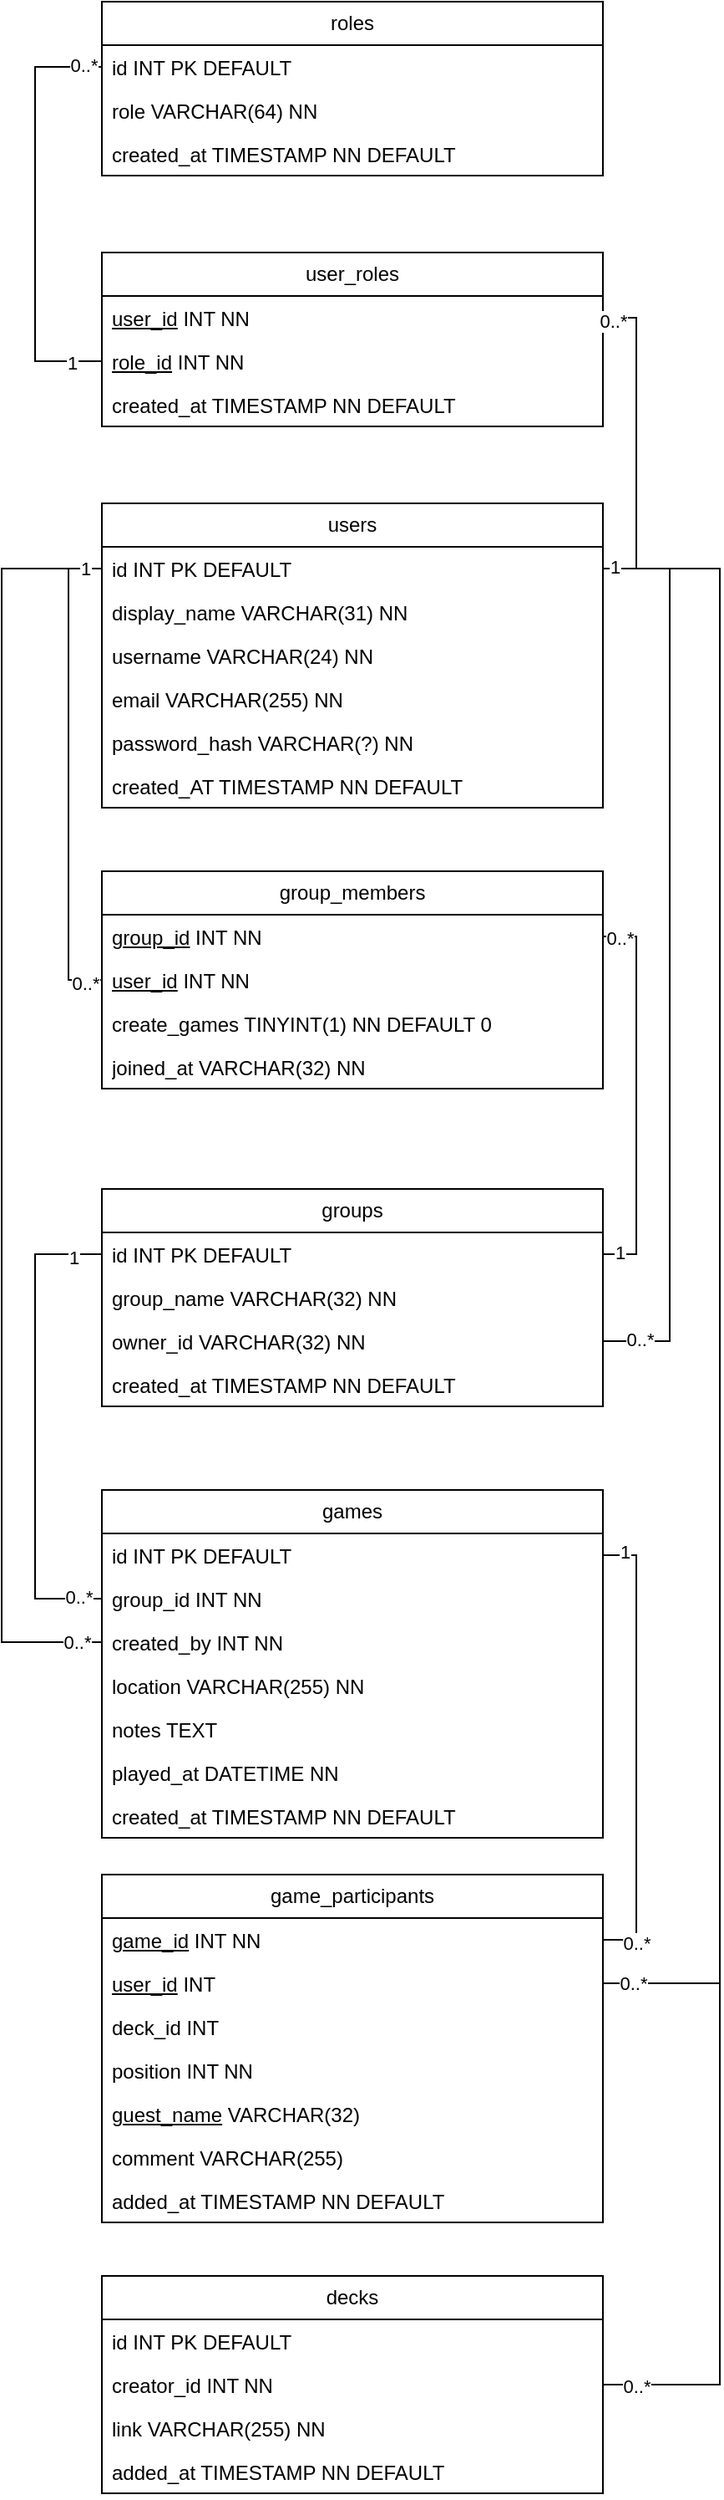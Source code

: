 <mxfile version="26.2.13">
  <diagram name="Page-1" id="RY722GMoq1TX4iEJBXom">
    <mxGraphModel dx="985" dy="1619" grid="1" gridSize="10" guides="1" tooltips="1" connect="1" arrows="1" fold="1" page="1" pageScale="1" pageWidth="850" pageHeight="1100" math="0" shadow="0">
      <root>
        <mxCell id="0" />
        <mxCell id="1" parent="0" />
        <mxCell id="fBghDIhBLIJU0DGQ0pHI-5" value="users" style="swimlane;fontStyle=0;childLayout=stackLayout;horizontal=1;startSize=26;fillColor=none;horizontalStack=0;resizeParent=1;resizeParentMax=0;resizeLast=0;collapsible=1;marginBottom=0;whiteSpace=wrap;html=1;" parent="1" vertex="1">
          <mxGeometry x="70" y="100" width="300" height="182" as="geometry" />
        </mxCell>
        <mxCell id="fBghDIhBLIJU0DGQ0pHI-6" value="id INT PK DEFAULT" style="text;strokeColor=none;fillColor=none;align=left;verticalAlign=top;spacingLeft=4;spacingRight=4;overflow=hidden;rotatable=0;points=[[0,0.5],[1,0.5]];portConstraint=eastwest;whiteSpace=wrap;html=1;" parent="fBghDIhBLIJU0DGQ0pHI-5" vertex="1">
          <mxGeometry y="26" width="300" height="26" as="geometry" />
        </mxCell>
        <mxCell id="fBghDIhBLIJU0DGQ0pHI-7" value="display_name VARCHAR(31) NN" style="text;strokeColor=none;fillColor=none;align=left;verticalAlign=top;spacingLeft=4;spacingRight=4;overflow=hidden;rotatable=0;points=[[0,0.5],[1,0.5]];portConstraint=eastwest;whiteSpace=wrap;html=1;" parent="fBghDIhBLIJU0DGQ0pHI-5" vertex="1">
          <mxGeometry y="52" width="300" height="26" as="geometry" />
        </mxCell>
        <mxCell id="fBghDIhBLIJU0DGQ0pHI-8" value="username VARCHAR(24) NN" style="text;strokeColor=none;fillColor=none;align=left;verticalAlign=top;spacingLeft=4;spacingRight=4;overflow=hidden;rotatable=0;points=[[0,0.5],[1,0.5]];portConstraint=eastwest;whiteSpace=wrap;html=1;" parent="fBghDIhBLIJU0DGQ0pHI-5" vertex="1">
          <mxGeometry y="78" width="300" height="26" as="geometry" />
        </mxCell>
        <mxCell id="fBghDIhBLIJU0DGQ0pHI-9" value="email VARCHAR(255) NN" style="text;strokeColor=none;fillColor=none;align=left;verticalAlign=top;spacingLeft=4;spacingRight=4;overflow=hidden;rotatable=0;points=[[0,0.5],[1,0.5]];portConstraint=eastwest;whiteSpace=wrap;html=1;" parent="fBghDIhBLIJU0DGQ0pHI-5" vertex="1">
          <mxGeometry y="104" width="300" height="26" as="geometry" />
        </mxCell>
        <mxCell id="fBghDIhBLIJU0DGQ0pHI-10" value="password_hash VARCHAR(?) NN" style="text;strokeColor=none;fillColor=none;align=left;verticalAlign=top;spacingLeft=4;spacingRight=4;overflow=hidden;rotatable=0;points=[[0,0.5],[1,0.5]];portConstraint=eastwest;whiteSpace=wrap;html=1;" parent="fBghDIhBLIJU0DGQ0pHI-5" vertex="1">
          <mxGeometry y="130" width="300" height="26" as="geometry" />
        </mxCell>
        <mxCell id="fBghDIhBLIJU0DGQ0pHI-11" value="created_AT TIMESTAMP NN DEFAULT" style="text;strokeColor=none;fillColor=none;align=left;verticalAlign=top;spacingLeft=4;spacingRight=4;overflow=hidden;rotatable=0;points=[[0,0.5],[1,0.5]];portConstraint=eastwest;whiteSpace=wrap;html=1;" parent="fBghDIhBLIJU0DGQ0pHI-5" vertex="1">
          <mxGeometry y="156" width="300" height="26" as="geometry" />
        </mxCell>
        <mxCell id="fBghDIhBLIJU0DGQ0pHI-12" value="roles" style="swimlane;fontStyle=0;childLayout=stackLayout;horizontal=1;startSize=26;fillColor=none;horizontalStack=0;resizeParent=1;resizeParentMax=0;resizeLast=0;collapsible=1;marginBottom=0;whiteSpace=wrap;html=1;" parent="1" vertex="1">
          <mxGeometry x="70" y="-200" width="300" height="104" as="geometry" />
        </mxCell>
        <mxCell id="fBghDIhBLIJU0DGQ0pHI-13" value="id INT PK DEFAULT" style="text;strokeColor=none;fillColor=none;align=left;verticalAlign=top;spacingLeft=4;spacingRight=4;overflow=hidden;rotatable=0;points=[[0,0.5],[1,0.5]];portConstraint=eastwest;whiteSpace=wrap;html=1;" parent="fBghDIhBLIJU0DGQ0pHI-12" vertex="1">
          <mxGeometry y="26" width="300" height="26" as="geometry" />
        </mxCell>
        <mxCell id="fBghDIhBLIJU0DGQ0pHI-14" value="role VARCHAR(64) NN" style="text;strokeColor=none;fillColor=none;align=left;verticalAlign=top;spacingLeft=4;spacingRight=4;overflow=hidden;rotatable=0;points=[[0,0.5],[1,0.5]];portConstraint=eastwest;whiteSpace=wrap;html=1;" parent="fBghDIhBLIJU0DGQ0pHI-12" vertex="1">
          <mxGeometry y="52" width="300" height="26" as="geometry" />
        </mxCell>
        <mxCell id="fBghDIhBLIJU0DGQ0pHI-15" value="created_at TIMESTAMP NN DEFAULT" style="text;strokeColor=none;fillColor=none;align=left;verticalAlign=top;spacingLeft=4;spacingRight=4;overflow=hidden;rotatable=0;points=[[0,0.5],[1,0.5]];portConstraint=eastwest;whiteSpace=wrap;html=1;" parent="fBghDIhBLIJU0DGQ0pHI-12" vertex="1">
          <mxGeometry y="78" width="300" height="26" as="geometry" />
        </mxCell>
        <mxCell id="fBghDIhBLIJU0DGQ0pHI-19" value="user_roles" style="swimlane;fontStyle=0;childLayout=stackLayout;horizontal=1;startSize=26;fillColor=none;horizontalStack=0;resizeParent=1;resizeParentMax=0;resizeLast=0;collapsible=1;marginBottom=0;whiteSpace=wrap;html=1;" parent="1" vertex="1">
          <mxGeometry x="70" y="-50" width="300" height="104" as="geometry" />
        </mxCell>
        <mxCell id="fBghDIhBLIJU0DGQ0pHI-20" value="&lt;u&gt;user_id&lt;/u&gt; INT NN" style="text;strokeColor=none;fillColor=none;align=left;verticalAlign=top;spacingLeft=4;spacingRight=4;overflow=hidden;rotatable=0;points=[[0,0.5],[1,0.5]];portConstraint=eastwest;whiteSpace=wrap;html=1;" parent="fBghDIhBLIJU0DGQ0pHI-19" vertex="1">
          <mxGeometry y="26" width="300" height="26" as="geometry" />
        </mxCell>
        <mxCell id="fBghDIhBLIJU0DGQ0pHI-21" value="&lt;u&gt;role_id&lt;/u&gt; INT NN" style="text;strokeColor=none;fillColor=none;align=left;verticalAlign=top;spacingLeft=4;spacingRight=4;overflow=hidden;rotatable=0;points=[[0,0.5],[1,0.5]];portConstraint=eastwest;whiteSpace=wrap;html=1;" parent="fBghDIhBLIJU0DGQ0pHI-19" vertex="1">
          <mxGeometry y="52" width="300" height="26" as="geometry" />
        </mxCell>
        <mxCell id="fBghDIhBLIJU0DGQ0pHI-22" value="created_at TIMESTAMP NN DEFAULT" style="text;strokeColor=none;fillColor=none;align=left;verticalAlign=top;spacingLeft=4;spacingRight=4;overflow=hidden;rotatable=0;points=[[0,0.5],[1,0.5]];portConstraint=eastwest;whiteSpace=wrap;html=1;" parent="fBghDIhBLIJU0DGQ0pHI-19" vertex="1">
          <mxGeometry y="78" width="300" height="26" as="geometry" />
        </mxCell>
        <mxCell id="fBghDIhBLIJU0DGQ0pHI-23" style="edgeStyle=orthogonalEdgeStyle;rounded=0;orthogonalLoop=1;jettySize=auto;html=1;entryX=0;entryY=0.5;entryDx=0;entryDy=0;endArrow=none;startFill=0;" parent="1" source="fBghDIhBLIJU0DGQ0pHI-21" target="fBghDIhBLIJU0DGQ0pHI-13" edge="1">
          <mxGeometry relative="1" as="geometry">
            <Array as="points">
              <mxPoint x="30" y="15" />
              <mxPoint x="30" y="-161" />
            </Array>
          </mxGeometry>
        </mxCell>
        <mxCell id="fBghDIhBLIJU0DGQ0pHI-25" value="0..*" style="edgeLabel;html=1;align=center;verticalAlign=middle;resizable=0;points=[];" parent="fBghDIhBLIJU0DGQ0pHI-23" vertex="1" connectable="0">
          <mxGeometry x="0.91" y="1" relative="1" as="geometry">
            <mxPoint as="offset" />
          </mxGeometry>
        </mxCell>
        <mxCell id="fBghDIhBLIJU0DGQ0pHI-26" value="1" style="edgeLabel;html=1;align=center;verticalAlign=middle;resizable=0;points=[];" parent="fBghDIhBLIJU0DGQ0pHI-23" vertex="1" connectable="0">
          <mxGeometry x="-0.861" y="1" relative="1" as="geometry">
            <mxPoint as="offset" />
          </mxGeometry>
        </mxCell>
        <mxCell id="fBghDIhBLIJU0DGQ0pHI-24" style="edgeStyle=orthogonalEdgeStyle;rounded=0;orthogonalLoop=1;jettySize=auto;html=1;entryX=1;entryY=0.5;entryDx=0;entryDy=0;endArrow=none;startFill=0;" parent="1" source="fBghDIhBLIJU0DGQ0pHI-20" target="fBghDIhBLIJU0DGQ0pHI-6" edge="1">
          <mxGeometry relative="1" as="geometry">
            <Array as="points">
              <mxPoint x="390" y="-11" />
              <mxPoint x="390" y="139" />
            </Array>
          </mxGeometry>
        </mxCell>
        <mxCell id="fBghDIhBLIJU0DGQ0pHI-27" value="0..*" style="edgeLabel;html=1;align=center;verticalAlign=middle;resizable=0;points=[];" parent="fBghDIhBLIJU0DGQ0pHI-24" vertex="1" connectable="0">
          <mxGeometry x="-0.855" y="-2" relative="1" as="geometry">
            <mxPoint x="-8" as="offset" />
          </mxGeometry>
        </mxCell>
        <mxCell id="fBghDIhBLIJU0DGQ0pHI-29" value="groups" style="swimlane;fontStyle=0;childLayout=stackLayout;horizontal=1;startSize=26;fillColor=none;horizontalStack=0;resizeParent=1;resizeParentMax=0;resizeLast=0;collapsible=1;marginBottom=0;whiteSpace=wrap;html=1;" parent="1" vertex="1">
          <mxGeometry x="70" y="510" width="300" height="130" as="geometry" />
        </mxCell>
        <mxCell id="fBghDIhBLIJU0DGQ0pHI-30" value="id INT PK DEFAULT" style="text;strokeColor=none;fillColor=none;align=left;verticalAlign=top;spacingLeft=4;spacingRight=4;overflow=hidden;rotatable=0;points=[[0,0.5],[1,0.5]];portConstraint=eastwest;whiteSpace=wrap;html=1;" parent="fBghDIhBLIJU0DGQ0pHI-29" vertex="1">
          <mxGeometry y="26" width="300" height="26" as="geometry" />
        </mxCell>
        <mxCell id="fBghDIhBLIJU0DGQ0pHI-31" value="group_name VARCHAR(32) NN" style="text;strokeColor=none;fillColor=none;align=left;verticalAlign=top;spacingLeft=4;spacingRight=4;overflow=hidden;rotatable=0;points=[[0,0.5],[1,0.5]];portConstraint=eastwest;whiteSpace=wrap;html=1;" parent="fBghDIhBLIJU0DGQ0pHI-29" vertex="1">
          <mxGeometry y="52" width="300" height="26" as="geometry" />
        </mxCell>
        <mxCell id="fBghDIhBLIJU0DGQ0pHI-32" value="owner_id VARCHAR(32) NN" style="text;strokeColor=none;fillColor=none;align=left;verticalAlign=top;spacingLeft=4;spacingRight=4;overflow=hidden;rotatable=0;points=[[0,0.5],[1,0.5]];portConstraint=eastwest;whiteSpace=wrap;html=1;" parent="fBghDIhBLIJU0DGQ0pHI-29" vertex="1">
          <mxGeometry y="78" width="300" height="26" as="geometry" />
        </mxCell>
        <mxCell id="fBghDIhBLIJU0DGQ0pHI-33" value="created_at TIMESTAMP NN DEFAULT" style="text;strokeColor=none;fillColor=none;align=left;verticalAlign=top;spacingLeft=4;spacingRight=4;overflow=hidden;rotatable=0;points=[[0,0.5],[1,0.5]];portConstraint=eastwest;whiteSpace=wrap;html=1;" parent="fBghDIhBLIJU0DGQ0pHI-29" vertex="1">
          <mxGeometry y="104" width="300" height="26" as="geometry" />
        </mxCell>
        <mxCell id="fBghDIhBLIJU0DGQ0pHI-36" value="group_members" style="swimlane;fontStyle=0;childLayout=stackLayout;horizontal=1;startSize=26;fillColor=none;horizontalStack=0;resizeParent=1;resizeParentMax=0;resizeLast=0;collapsible=1;marginBottom=0;whiteSpace=wrap;html=1;" parent="1" vertex="1">
          <mxGeometry x="70" y="320" width="300" height="130" as="geometry" />
        </mxCell>
        <mxCell id="fBghDIhBLIJU0DGQ0pHI-37" value="&lt;u&gt;group_id&lt;/u&gt; INT NN" style="text;strokeColor=none;fillColor=none;align=left;verticalAlign=top;spacingLeft=4;spacingRight=4;overflow=hidden;rotatable=0;points=[[0,0.5],[1,0.5]];portConstraint=eastwest;whiteSpace=wrap;html=1;" parent="fBghDIhBLIJU0DGQ0pHI-36" vertex="1">
          <mxGeometry y="26" width="300" height="26" as="geometry" />
        </mxCell>
        <mxCell id="fBghDIhBLIJU0DGQ0pHI-38" value="&lt;u&gt;user_id&lt;/u&gt; INT NN" style="text;strokeColor=none;fillColor=none;align=left;verticalAlign=top;spacingLeft=4;spacingRight=4;overflow=hidden;rotatable=0;points=[[0,0.5],[1,0.5]];portConstraint=eastwest;whiteSpace=wrap;html=1;" parent="fBghDIhBLIJU0DGQ0pHI-36" vertex="1">
          <mxGeometry y="52" width="300" height="26" as="geometry" />
        </mxCell>
        <mxCell id="fBghDIhBLIJU0DGQ0pHI-39" value="create_games TINYINT(1) NN DEFAULT 0" style="text;strokeColor=none;fillColor=none;align=left;verticalAlign=top;spacingLeft=4;spacingRight=4;overflow=hidden;rotatable=0;points=[[0,0.5],[1,0.5]];portConstraint=eastwest;whiteSpace=wrap;html=1;" parent="fBghDIhBLIJU0DGQ0pHI-36" vertex="1">
          <mxGeometry y="78" width="300" height="26" as="geometry" />
        </mxCell>
        <mxCell id="fBghDIhBLIJU0DGQ0pHI-40" value="joined_at VARCHAR(32) NN" style="text;strokeColor=none;fillColor=none;align=left;verticalAlign=top;spacingLeft=4;spacingRight=4;overflow=hidden;rotatable=0;points=[[0,0.5],[1,0.5]];portConstraint=eastwest;whiteSpace=wrap;html=1;" parent="fBghDIhBLIJU0DGQ0pHI-36" vertex="1">
          <mxGeometry y="104" width="300" height="26" as="geometry" />
        </mxCell>
        <mxCell id="fBghDIhBLIJU0DGQ0pHI-41" style="edgeStyle=orthogonalEdgeStyle;rounded=0;orthogonalLoop=1;jettySize=auto;html=1;endArrow=none;startFill=0;exitX=1;exitY=0.5;exitDx=0;exitDy=0;entryX=1;entryY=0.5;entryDx=0;entryDy=0;" parent="1" source="fBghDIhBLIJU0DGQ0pHI-32" target="fBghDIhBLIJU0DGQ0pHI-6" edge="1">
          <mxGeometry relative="1" as="geometry">
            <Array as="points">
              <mxPoint x="410" y="601" />
              <mxPoint x="410" y="139" />
            </Array>
          </mxGeometry>
        </mxCell>
        <mxCell id="fBghDIhBLIJU0DGQ0pHI-43" value="0..*" style="edgeLabel;html=1;align=center;verticalAlign=middle;resizable=0;points=[];" parent="fBghDIhBLIJU0DGQ0pHI-41" vertex="1" connectable="0">
          <mxGeometry x="-0.92" y="1" relative="1" as="geometry">
            <mxPoint as="offset" />
          </mxGeometry>
        </mxCell>
        <mxCell id="fBghDIhBLIJU0DGQ0pHI-44" style="edgeStyle=orthogonalEdgeStyle;rounded=0;orthogonalLoop=1;jettySize=auto;html=1;entryX=1;entryY=0.5;entryDx=0;entryDy=0;endArrow=none;startFill=0;" parent="1" source="fBghDIhBLIJU0DGQ0pHI-37" target="fBghDIhBLIJU0DGQ0pHI-30" edge="1">
          <mxGeometry relative="1" as="geometry">
            <Array as="points">
              <mxPoint x="390" y="359" />
              <mxPoint x="390" y="549" />
            </Array>
          </mxGeometry>
        </mxCell>
        <mxCell id="fBghDIhBLIJU0DGQ0pHI-45" value="1" style="edgeLabel;html=1;align=center;verticalAlign=middle;resizable=0;points=[];" parent="fBghDIhBLIJU0DGQ0pHI-44" vertex="1" connectable="0">
          <mxGeometry x="0.918" y="-1" relative="1" as="geometry">
            <mxPoint as="offset" />
          </mxGeometry>
        </mxCell>
        <mxCell id="fBghDIhBLIJU0DGQ0pHI-46" value="0..*" style="edgeLabel;html=1;align=center;verticalAlign=middle;resizable=0;points=[];" parent="fBghDIhBLIJU0DGQ0pHI-44" vertex="1" connectable="0">
          <mxGeometry x="-0.913" y="-1" relative="1" as="geometry">
            <mxPoint as="offset" />
          </mxGeometry>
        </mxCell>
        <mxCell id="fBghDIhBLIJU0DGQ0pHI-49" style="edgeStyle=orthogonalEdgeStyle;rounded=0;orthogonalLoop=1;jettySize=auto;html=1;entryX=0;entryY=0.5;entryDx=0;entryDy=0;endArrow=none;startFill=0;exitX=0;exitY=0.5;exitDx=0;exitDy=0;" parent="1" source="fBghDIhBLIJU0DGQ0pHI-6" target="fBghDIhBLIJU0DGQ0pHI-38" edge="1">
          <mxGeometry relative="1" as="geometry" />
        </mxCell>
        <mxCell id="fBghDIhBLIJU0DGQ0pHI-51" value="0..*" style="edgeLabel;html=1;align=center;verticalAlign=middle;resizable=0;points=[];" parent="fBghDIhBLIJU0DGQ0pHI-49" vertex="1" connectable="0">
          <mxGeometry x="0.929" y="-2" relative="1" as="geometry">
            <mxPoint as="offset" />
          </mxGeometry>
        </mxCell>
        <mxCell id="fBghDIhBLIJU0DGQ0pHI-52" value="games" style="swimlane;fontStyle=0;childLayout=stackLayout;horizontal=1;startSize=26;fillColor=none;horizontalStack=0;resizeParent=1;resizeParentMax=0;resizeLast=0;collapsible=1;marginBottom=0;whiteSpace=wrap;html=1;" parent="1" vertex="1">
          <mxGeometry x="70" y="690" width="300" height="208" as="geometry" />
        </mxCell>
        <mxCell id="fBghDIhBLIJU0DGQ0pHI-53" value="id INT PK DEFAULT" style="text;strokeColor=none;fillColor=none;align=left;verticalAlign=top;spacingLeft=4;spacingRight=4;overflow=hidden;rotatable=0;points=[[0,0.5],[1,0.5]];portConstraint=eastwest;whiteSpace=wrap;html=1;" parent="fBghDIhBLIJU0DGQ0pHI-52" vertex="1">
          <mxGeometry y="26" width="300" height="26" as="geometry" />
        </mxCell>
        <mxCell id="fBghDIhBLIJU0DGQ0pHI-54" value="group_id INT NN" style="text;strokeColor=none;fillColor=none;align=left;verticalAlign=top;spacingLeft=4;spacingRight=4;overflow=hidden;rotatable=0;points=[[0,0.5],[1,0.5]];portConstraint=eastwest;whiteSpace=wrap;html=1;" parent="fBghDIhBLIJU0DGQ0pHI-52" vertex="1">
          <mxGeometry y="52" width="300" height="26" as="geometry" />
        </mxCell>
        <mxCell id="fBghDIhBLIJU0DGQ0pHI-55" value="created_by INT NN" style="text;strokeColor=none;fillColor=none;align=left;verticalAlign=top;spacingLeft=4;spacingRight=4;overflow=hidden;rotatable=0;points=[[0,0.5],[1,0.5]];portConstraint=eastwest;whiteSpace=wrap;html=1;" parent="fBghDIhBLIJU0DGQ0pHI-52" vertex="1">
          <mxGeometry y="78" width="300" height="26" as="geometry" />
        </mxCell>
        <mxCell id="fBghDIhBLIJU0DGQ0pHI-65" value="location VARCHAR(255) NN" style="text;strokeColor=none;fillColor=none;align=left;verticalAlign=top;spacingLeft=4;spacingRight=4;overflow=hidden;rotatable=0;points=[[0,0.5],[1,0.5]];portConstraint=eastwest;whiteSpace=wrap;html=1;" parent="fBghDIhBLIJU0DGQ0pHI-52" vertex="1">
          <mxGeometry y="104" width="300" height="26" as="geometry" />
        </mxCell>
        <mxCell id="fBghDIhBLIJU0DGQ0pHI-66" value="notes TEXT" style="text;strokeColor=none;fillColor=none;align=left;verticalAlign=top;spacingLeft=4;spacingRight=4;overflow=hidden;rotatable=0;points=[[0,0.5],[1,0.5]];portConstraint=eastwest;whiteSpace=wrap;html=1;" parent="fBghDIhBLIJU0DGQ0pHI-52" vertex="1">
          <mxGeometry y="130" width="300" height="26" as="geometry" />
        </mxCell>
        <mxCell id="fBghDIhBLIJU0DGQ0pHI-64" value="played_at DATETIME NN" style="text;strokeColor=none;fillColor=none;align=left;verticalAlign=top;spacingLeft=4;spacingRight=4;overflow=hidden;rotatable=0;points=[[0,0.5],[1,0.5]];portConstraint=eastwest;whiteSpace=wrap;html=1;" parent="fBghDIhBLIJU0DGQ0pHI-52" vertex="1">
          <mxGeometry y="156" width="300" height="26" as="geometry" />
        </mxCell>
        <mxCell id="fBghDIhBLIJU0DGQ0pHI-57" value="created_at TIMESTAMP NN DEFAULT" style="text;strokeColor=none;fillColor=none;align=left;verticalAlign=top;spacingLeft=4;spacingRight=4;overflow=hidden;rotatable=0;points=[[0,0.5],[1,0.5]];portConstraint=eastwest;whiteSpace=wrap;html=1;" parent="fBghDIhBLIJU0DGQ0pHI-52" vertex="1">
          <mxGeometry y="182" width="300" height="26" as="geometry" />
        </mxCell>
        <mxCell id="fBghDIhBLIJU0DGQ0pHI-58" style="edgeStyle=orthogonalEdgeStyle;rounded=0;orthogonalLoop=1;jettySize=auto;html=1;entryX=0;entryY=0.5;entryDx=0;entryDy=0;endArrow=none;startFill=0;" parent="1" source="fBghDIhBLIJU0DGQ0pHI-55" target="fBghDIhBLIJU0DGQ0pHI-6" edge="1">
          <mxGeometry relative="1" as="geometry">
            <Array as="points">
              <mxPoint x="10" y="781" />
              <mxPoint x="10" y="139" />
            </Array>
          </mxGeometry>
        </mxCell>
        <mxCell id="fBghDIhBLIJU0DGQ0pHI-59" value="1" style="edgeLabel;html=1;align=center;verticalAlign=middle;resizable=0;points=[];" parent="fBghDIhBLIJU0DGQ0pHI-58" vertex="1" connectable="0">
          <mxGeometry x="0.921" relative="1" as="geometry">
            <mxPoint x="20" as="offset" />
          </mxGeometry>
        </mxCell>
        <mxCell id="fBghDIhBLIJU0DGQ0pHI-60" value="0..*" style="edgeLabel;html=1;align=center;verticalAlign=middle;resizable=0;points=[];" parent="fBghDIhBLIJU0DGQ0pHI-58" vertex="1" connectable="0">
          <mxGeometry x="-0.961" relative="1" as="geometry">
            <mxPoint as="offset" />
          </mxGeometry>
        </mxCell>
        <mxCell id="fBghDIhBLIJU0DGQ0pHI-61" style="edgeStyle=orthogonalEdgeStyle;rounded=0;orthogonalLoop=1;jettySize=auto;html=1;entryX=0;entryY=0.5;entryDx=0;entryDy=0;endArrow=none;startFill=0;" parent="1" source="fBghDIhBLIJU0DGQ0pHI-54" target="fBghDIhBLIJU0DGQ0pHI-30" edge="1">
          <mxGeometry relative="1" as="geometry">
            <Array as="points">
              <mxPoint x="30" y="755" />
              <mxPoint x="30" y="549" />
            </Array>
          </mxGeometry>
        </mxCell>
        <mxCell id="fBghDIhBLIJU0DGQ0pHI-62" value="0..*" style="edgeLabel;html=1;align=center;verticalAlign=middle;resizable=0;points=[];" parent="fBghDIhBLIJU0DGQ0pHI-61" vertex="1" connectable="0">
          <mxGeometry x="-0.898" y="-1" relative="1" as="geometry">
            <mxPoint as="offset" />
          </mxGeometry>
        </mxCell>
        <mxCell id="fBghDIhBLIJU0DGQ0pHI-63" value="1" style="edgeLabel;html=1;align=center;verticalAlign=middle;resizable=0;points=[];" parent="fBghDIhBLIJU0DGQ0pHI-61" vertex="1" connectable="0">
          <mxGeometry x="0.879" y="-2" relative="1" as="geometry">
            <mxPoint as="offset" />
          </mxGeometry>
        </mxCell>
        <mxCell id="fBghDIhBLIJU0DGQ0pHI-67" value="game_participants" style="swimlane;fontStyle=0;childLayout=stackLayout;horizontal=1;startSize=26;fillColor=none;horizontalStack=0;resizeParent=1;resizeParentMax=0;resizeLast=0;collapsible=1;marginBottom=0;whiteSpace=wrap;html=1;" parent="1" vertex="1">
          <mxGeometry x="70" y="920" width="300" height="208" as="geometry" />
        </mxCell>
        <mxCell id="fBghDIhBLIJU0DGQ0pHI-68" value="&lt;u&gt;game_id&lt;/u&gt; INT NN" style="text;strokeColor=none;fillColor=none;align=left;verticalAlign=top;spacingLeft=4;spacingRight=4;overflow=hidden;rotatable=0;points=[[0,0.5],[1,0.5]];portConstraint=eastwest;whiteSpace=wrap;html=1;" parent="fBghDIhBLIJU0DGQ0pHI-67" vertex="1">
          <mxGeometry y="26" width="300" height="26" as="geometry" />
        </mxCell>
        <mxCell id="fBghDIhBLIJU0DGQ0pHI-75" value="&lt;u&gt;user_id&lt;/u&gt; INT" style="text;strokeColor=none;fillColor=none;align=left;verticalAlign=top;spacingLeft=4;spacingRight=4;overflow=hidden;rotatable=0;points=[[0,0.5],[1,0.5]];portConstraint=eastwest;whiteSpace=wrap;html=1;" parent="fBghDIhBLIJU0DGQ0pHI-67" vertex="1">
          <mxGeometry y="52" width="300" height="26" as="geometry" />
        </mxCell>
        <mxCell id="fBghDIhBLIJU0DGQ0pHI-69" value="deck_id INT" style="text;strokeColor=none;fillColor=none;align=left;verticalAlign=top;spacingLeft=4;spacingRight=4;overflow=hidden;rotatable=0;points=[[0,0.5],[1,0.5]];portConstraint=eastwest;whiteSpace=wrap;html=1;" parent="fBghDIhBLIJU0DGQ0pHI-67" vertex="1">
          <mxGeometry y="78" width="300" height="26" as="geometry" />
        </mxCell>
        <mxCell id="fBghDIhBLIJU0DGQ0pHI-70" value="position INT NN" style="text;strokeColor=none;fillColor=none;align=left;verticalAlign=top;spacingLeft=4;spacingRight=4;overflow=hidden;rotatable=0;points=[[0,0.5],[1,0.5]];portConstraint=eastwest;whiteSpace=wrap;html=1;" parent="fBghDIhBLIJU0DGQ0pHI-67" vertex="1">
          <mxGeometry y="104" width="300" height="26" as="geometry" />
        </mxCell>
        <mxCell id="fBghDIhBLIJU0DGQ0pHI-71" value="&lt;u&gt;guest_name&lt;/u&gt; VARCHAR(32)" style="text;strokeColor=none;fillColor=none;align=left;verticalAlign=top;spacingLeft=4;spacingRight=4;overflow=hidden;rotatable=0;points=[[0,0.5],[1,0.5]];portConstraint=eastwest;whiteSpace=wrap;html=1;" parent="fBghDIhBLIJU0DGQ0pHI-67" vertex="1">
          <mxGeometry y="130" width="300" height="26" as="geometry" />
        </mxCell>
        <mxCell id="fBghDIhBLIJU0DGQ0pHI-72" value="comment VARCHAR(255)" style="text;strokeColor=none;fillColor=none;align=left;verticalAlign=top;spacingLeft=4;spacingRight=4;overflow=hidden;rotatable=0;points=[[0,0.5],[1,0.5]];portConstraint=eastwest;whiteSpace=wrap;html=1;" parent="fBghDIhBLIJU0DGQ0pHI-67" vertex="1">
          <mxGeometry y="156" width="300" height="26" as="geometry" />
        </mxCell>
        <mxCell id="fBghDIhBLIJU0DGQ0pHI-74" value="added_at TIMESTAMP NN DEFAULT" style="text;strokeColor=none;fillColor=none;align=left;verticalAlign=top;spacingLeft=4;spacingRight=4;overflow=hidden;rotatable=0;points=[[0,0.5],[1,0.5]];portConstraint=eastwest;whiteSpace=wrap;html=1;" parent="fBghDIhBLIJU0DGQ0pHI-67" vertex="1">
          <mxGeometry y="182" width="300" height="26" as="geometry" />
        </mxCell>
        <mxCell id="fBghDIhBLIJU0DGQ0pHI-76" value="decks" style="swimlane;fontStyle=0;childLayout=stackLayout;horizontal=1;startSize=26;fillColor=none;horizontalStack=0;resizeParent=1;resizeParentMax=0;resizeLast=0;collapsible=1;marginBottom=0;whiteSpace=wrap;html=1;" parent="1" vertex="1">
          <mxGeometry x="70" y="1160" width="300" height="130" as="geometry" />
        </mxCell>
        <mxCell id="fBghDIhBLIJU0DGQ0pHI-80" value="id INT PK DEFAULT" style="text;strokeColor=none;fillColor=none;align=left;verticalAlign=top;spacingLeft=4;spacingRight=4;overflow=hidden;rotatable=0;points=[[0,0.5],[1,0.5]];portConstraint=eastwest;whiteSpace=wrap;html=1;" parent="fBghDIhBLIJU0DGQ0pHI-76" vertex="1">
          <mxGeometry y="26" width="300" height="26" as="geometry" />
        </mxCell>
        <mxCell id="fBghDIhBLIJU0DGQ0pHI-81" value="creator_id INT NN" style="text;strokeColor=none;fillColor=none;align=left;verticalAlign=top;spacingLeft=4;spacingRight=4;overflow=hidden;rotatable=0;points=[[0,0.5],[1,0.5]];portConstraint=eastwest;whiteSpace=wrap;html=1;" parent="fBghDIhBLIJU0DGQ0pHI-76" vertex="1">
          <mxGeometry y="52" width="300" height="26" as="geometry" />
        </mxCell>
        <mxCell id="fBghDIhBLIJU0DGQ0pHI-82" value="link VARCHAR(255) NN" style="text;strokeColor=none;fillColor=none;align=left;verticalAlign=top;spacingLeft=4;spacingRight=4;overflow=hidden;rotatable=0;points=[[0,0.5],[1,0.5]];portConstraint=eastwest;whiteSpace=wrap;html=1;" parent="fBghDIhBLIJU0DGQ0pHI-76" vertex="1">
          <mxGeometry y="78" width="300" height="26" as="geometry" />
        </mxCell>
        <mxCell id="fBghDIhBLIJU0DGQ0pHI-83" value="added_at TIMESTAMP NN DEFAULT" style="text;strokeColor=none;fillColor=none;align=left;verticalAlign=top;spacingLeft=4;spacingRight=4;overflow=hidden;rotatable=0;points=[[0,0.5],[1,0.5]];portConstraint=eastwest;whiteSpace=wrap;html=1;" parent="fBghDIhBLIJU0DGQ0pHI-76" vertex="1">
          <mxGeometry y="104" width="300" height="26" as="geometry" />
        </mxCell>
        <mxCell id="fBghDIhBLIJU0DGQ0pHI-84" style="edgeStyle=orthogonalEdgeStyle;rounded=0;orthogonalLoop=1;jettySize=auto;html=1;entryX=1;entryY=0.5;entryDx=0;entryDy=0;endArrow=none;startFill=0;" parent="1" source="fBghDIhBLIJU0DGQ0pHI-68" target="fBghDIhBLIJU0DGQ0pHI-53" edge="1">
          <mxGeometry relative="1" as="geometry">
            <Array as="points">
              <mxPoint x="390" y="959" />
              <mxPoint x="390" y="729" />
            </Array>
          </mxGeometry>
        </mxCell>
        <mxCell id="fBghDIhBLIJU0DGQ0pHI-85" value="1" style="edgeLabel;html=1;align=center;verticalAlign=middle;resizable=0;points=[];" parent="fBghDIhBLIJU0DGQ0pHI-84" vertex="1" connectable="0">
          <mxGeometry x="0.905" y="-2" relative="1" as="geometry">
            <mxPoint as="offset" />
          </mxGeometry>
        </mxCell>
        <mxCell id="fBghDIhBLIJU0DGQ0pHI-86" value="0..*" style="edgeLabel;html=1;align=center;verticalAlign=middle;resizable=0;points=[];" parent="fBghDIhBLIJU0DGQ0pHI-84" vertex="1" connectable="0">
          <mxGeometry x="-0.934" y="-2" relative="1" as="geometry">
            <mxPoint x="11" as="offset" />
          </mxGeometry>
        </mxCell>
        <mxCell id="fBghDIhBLIJU0DGQ0pHI-87" style="edgeStyle=orthogonalEdgeStyle;rounded=0;orthogonalLoop=1;jettySize=auto;html=1;endArrow=none;startFill=0;" parent="1" source="fBghDIhBLIJU0DGQ0pHI-75" target="fBghDIhBLIJU0DGQ0pHI-6" edge="1">
          <mxGeometry relative="1" as="geometry">
            <Array as="points">
              <mxPoint x="440" y="985" />
              <mxPoint x="440" y="139" />
            </Array>
          </mxGeometry>
        </mxCell>
        <mxCell id="fBghDIhBLIJU0DGQ0pHI-90" value="0..*" style="edgeLabel;html=1;align=center;verticalAlign=middle;resizable=0;points=[];" parent="fBghDIhBLIJU0DGQ0pHI-87" vertex="1" connectable="0">
          <mxGeometry x="-0.965" relative="1" as="geometry">
            <mxPoint as="offset" />
          </mxGeometry>
        </mxCell>
        <mxCell id="fBghDIhBLIJU0DGQ0pHI-91" style="edgeStyle=orthogonalEdgeStyle;rounded=0;orthogonalLoop=1;jettySize=auto;html=1;endArrow=none;startFill=0;exitX=1;exitY=0.5;exitDx=0;exitDy=0;" parent="1" source="fBghDIhBLIJU0DGQ0pHI-81" target="fBghDIhBLIJU0DGQ0pHI-6" edge="1">
          <mxGeometry relative="1" as="geometry">
            <Array as="points">
              <mxPoint x="440" y="1225" />
              <mxPoint x="440" y="139" />
            </Array>
          </mxGeometry>
        </mxCell>
        <mxCell id="fBghDIhBLIJU0DGQ0pHI-92" value="1" style="edgeLabel;html=1;align=center;verticalAlign=middle;resizable=0;points=[];" parent="fBghDIhBLIJU0DGQ0pHI-91" vertex="1" connectable="0">
          <mxGeometry x="0.989" y="-1" relative="1" as="geometry">
            <mxPoint as="offset" />
          </mxGeometry>
        </mxCell>
        <mxCell id="fBghDIhBLIJU0DGQ0pHI-94" value="0..*" style="edgeLabel;html=1;align=center;verticalAlign=middle;resizable=0;points=[];" parent="fBghDIhBLIJU0DGQ0pHI-91" vertex="1" connectable="0">
          <mxGeometry x="-0.968" y="-1" relative="1" as="geometry">
            <mxPoint as="offset" />
          </mxGeometry>
        </mxCell>
      </root>
    </mxGraphModel>
  </diagram>
</mxfile>
